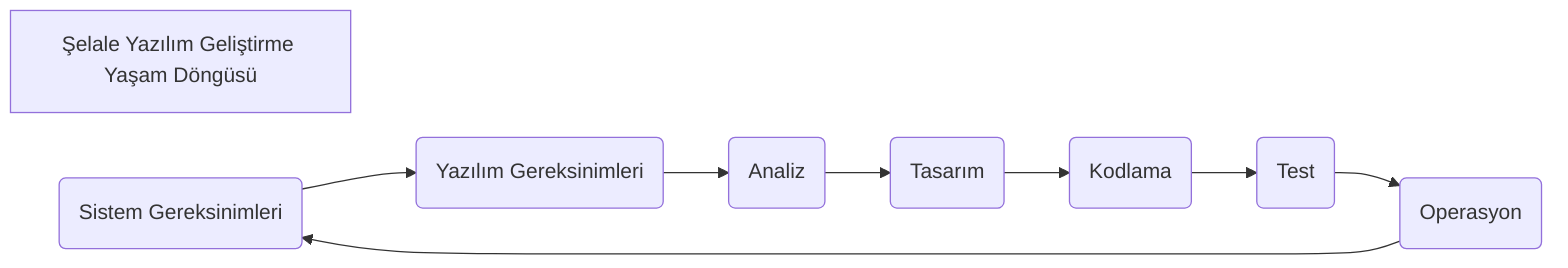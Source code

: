 flowchart LR
    title[Şelale Yazılım Geliştirme Yaşam Döngüsü]
    
    S(Sistem Gereksinimleri) 
    S --> Y(Yazılım Gereksinimleri)
    Y --> A(Analiz)
    A --> D(Tasarım)
    D --> C(Kodlama)
    C --> T(Test)
    T --> O(Operasyon)
    O --> S